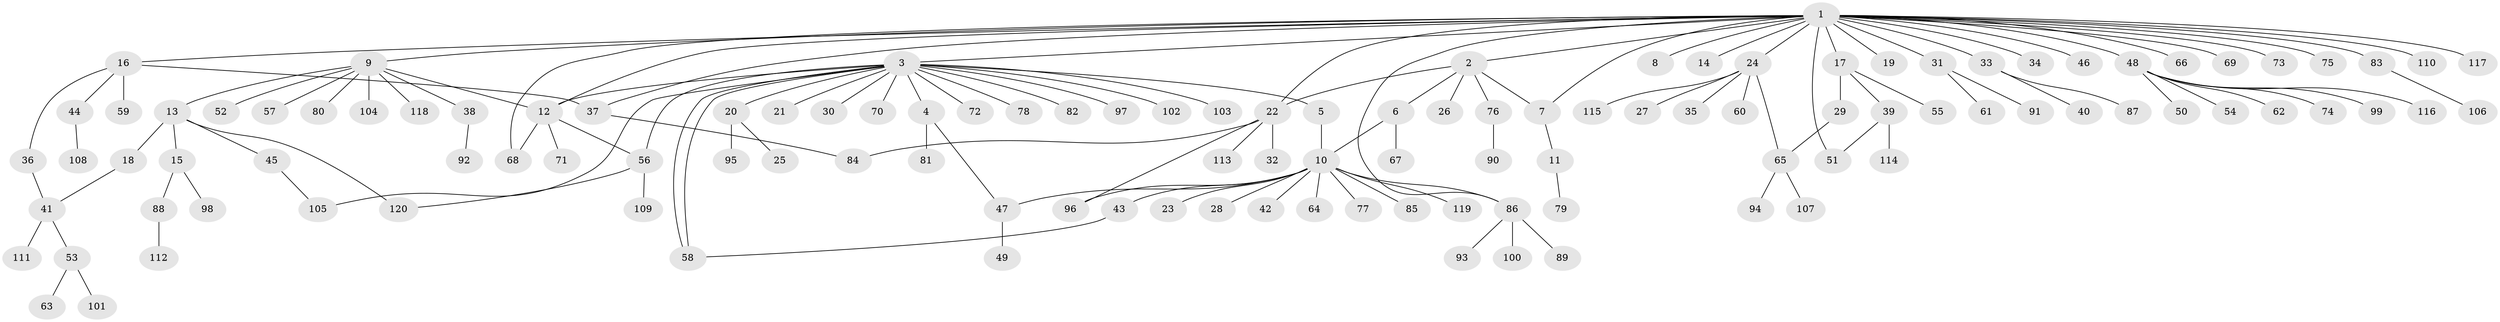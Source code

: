 // Generated by graph-tools (version 1.1) at 2025/01/03/09/25 03:01:37]
// undirected, 120 vertices, 138 edges
graph export_dot {
graph [start="1"]
  node [color=gray90,style=filled];
  1;
  2;
  3;
  4;
  5;
  6;
  7;
  8;
  9;
  10;
  11;
  12;
  13;
  14;
  15;
  16;
  17;
  18;
  19;
  20;
  21;
  22;
  23;
  24;
  25;
  26;
  27;
  28;
  29;
  30;
  31;
  32;
  33;
  34;
  35;
  36;
  37;
  38;
  39;
  40;
  41;
  42;
  43;
  44;
  45;
  46;
  47;
  48;
  49;
  50;
  51;
  52;
  53;
  54;
  55;
  56;
  57;
  58;
  59;
  60;
  61;
  62;
  63;
  64;
  65;
  66;
  67;
  68;
  69;
  70;
  71;
  72;
  73;
  74;
  75;
  76;
  77;
  78;
  79;
  80;
  81;
  82;
  83;
  84;
  85;
  86;
  87;
  88;
  89;
  90;
  91;
  92;
  93;
  94;
  95;
  96;
  97;
  98;
  99;
  100;
  101;
  102;
  103;
  104;
  105;
  106;
  107;
  108;
  109;
  110;
  111;
  112;
  113;
  114;
  115;
  116;
  117;
  118;
  119;
  120;
  1 -- 2;
  1 -- 3;
  1 -- 7;
  1 -- 8;
  1 -- 9;
  1 -- 12;
  1 -- 14;
  1 -- 16;
  1 -- 17;
  1 -- 19;
  1 -- 22;
  1 -- 24;
  1 -- 31;
  1 -- 33;
  1 -- 34;
  1 -- 37;
  1 -- 46;
  1 -- 48;
  1 -- 51;
  1 -- 66;
  1 -- 68;
  1 -- 69;
  1 -- 73;
  1 -- 75;
  1 -- 83;
  1 -- 86;
  1 -- 110;
  1 -- 117;
  2 -- 6;
  2 -- 7;
  2 -- 22;
  2 -- 26;
  2 -- 76;
  3 -- 4;
  3 -- 5;
  3 -- 12;
  3 -- 20;
  3 -- 21;
  3 -- 30;
  3 -- 56;
  3 -- 58;
  3 -- 58;
  3 -- 70;
  3 -- 72;
  3 -- 78;
  3 -- 82;
  3 -- 97;
  3 -- 102;
  3 -- 103;
  3 -- 105;
  4 -- 47;
  4 -- 81;
  5 -- 10;
  6 -- 10;
  6 -- 67;
  7 -- 11;
  9 -- 12;
  9 -- 13;
  9 -- 38;
  9 -- 52;
  9 -- 57;
  9 -- 80;
  9 -- 104;
  9 -- 118;
  10 -- 23;
  10 -- 28;
  10 -- 42;
  10 -- 43;
  10 -- 47;
  10 -- 64;
  10 -- 77;
  10 -- 85;
  10 -- 86;
  10 -- 96;
  10 -- 119;
  11 -- 79;
  12 -- 56;
  12 -- 68;
  12 -- 71;
  13 -- 15;
  13 -- 18;
  13 -- 45;
  13 -- 120;
  15 -- 88;
  15 -- 98;
  16 -- 36;
  16 -- 37;
  16 -- 44;
  16 -- 59;
  17 -- 29;
  17 -- 39;
  17 -- 55;
  18 -- 41;
  20 -- 25;
  20 -- 95;
  22 -- 32;
  22 -- 84;
  22 -- 96;
  22 -- 113;
  24 -- 27;
  24 -- 35;
  24 -- 60;
  24 -- 65;
  24 -- 115;
  29 -- 65;
  31 -- 61;
  31 -- 91;
  33 -- 40;
  33 -- 87;
  36 -- 41;
  37 -- 84;
  38 -- 92;
  39 -- 51;
  39 -- 114;
  41 -- 53;
  41 -- 111;
  43 -- 58;
  44 -- 108;
  45 -- 105;
  47 -- 49;
  48 -- 50;
  48 -- 54;
  48 -- 62;
  48 -- 74;
  48 -- 99;
  48 -- 116;
  53 -- 63;
  53 -- 101;
  56 -- 109;
  56 -- 120;
  65 -- 94;
  65 -- 107;
  76 -- 90;
  83 -- 106;
  86 -- 89;
  86 -- 93;
  86 -- 100;
  88 -- 112;
}
